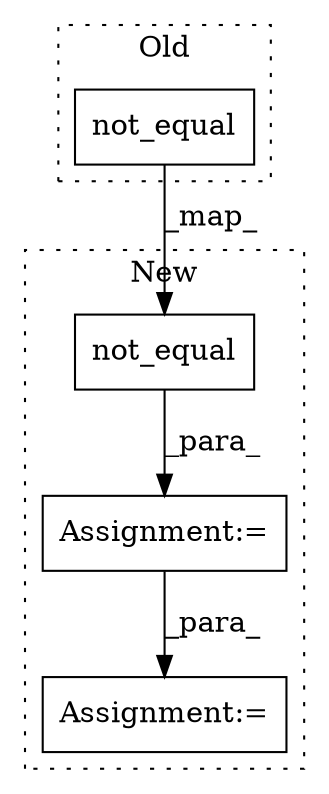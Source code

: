 digraph G {
subgraph cluster0 {
1 [label="not_equal" a="32" s="111928,111948" l="10,1" shape="box"];
label = "Old";
style="dotted";
}
subgraph cluster1 {
2 [label="not_equal" a="32" s="111745,111765" l="10,1" shape="box"];
3 [label="Assignment:=" a="7" s="111825" l="1" shape="box"];
4 [label="Assignment:=" a="7" s="111779" l="1" shape="box"];
label = "New";
style="dotted";
}
1 -> 2 [label="_map_"];
2 -> 4 [label="_para_"];
4 -> 3 [label="_para_"];
}